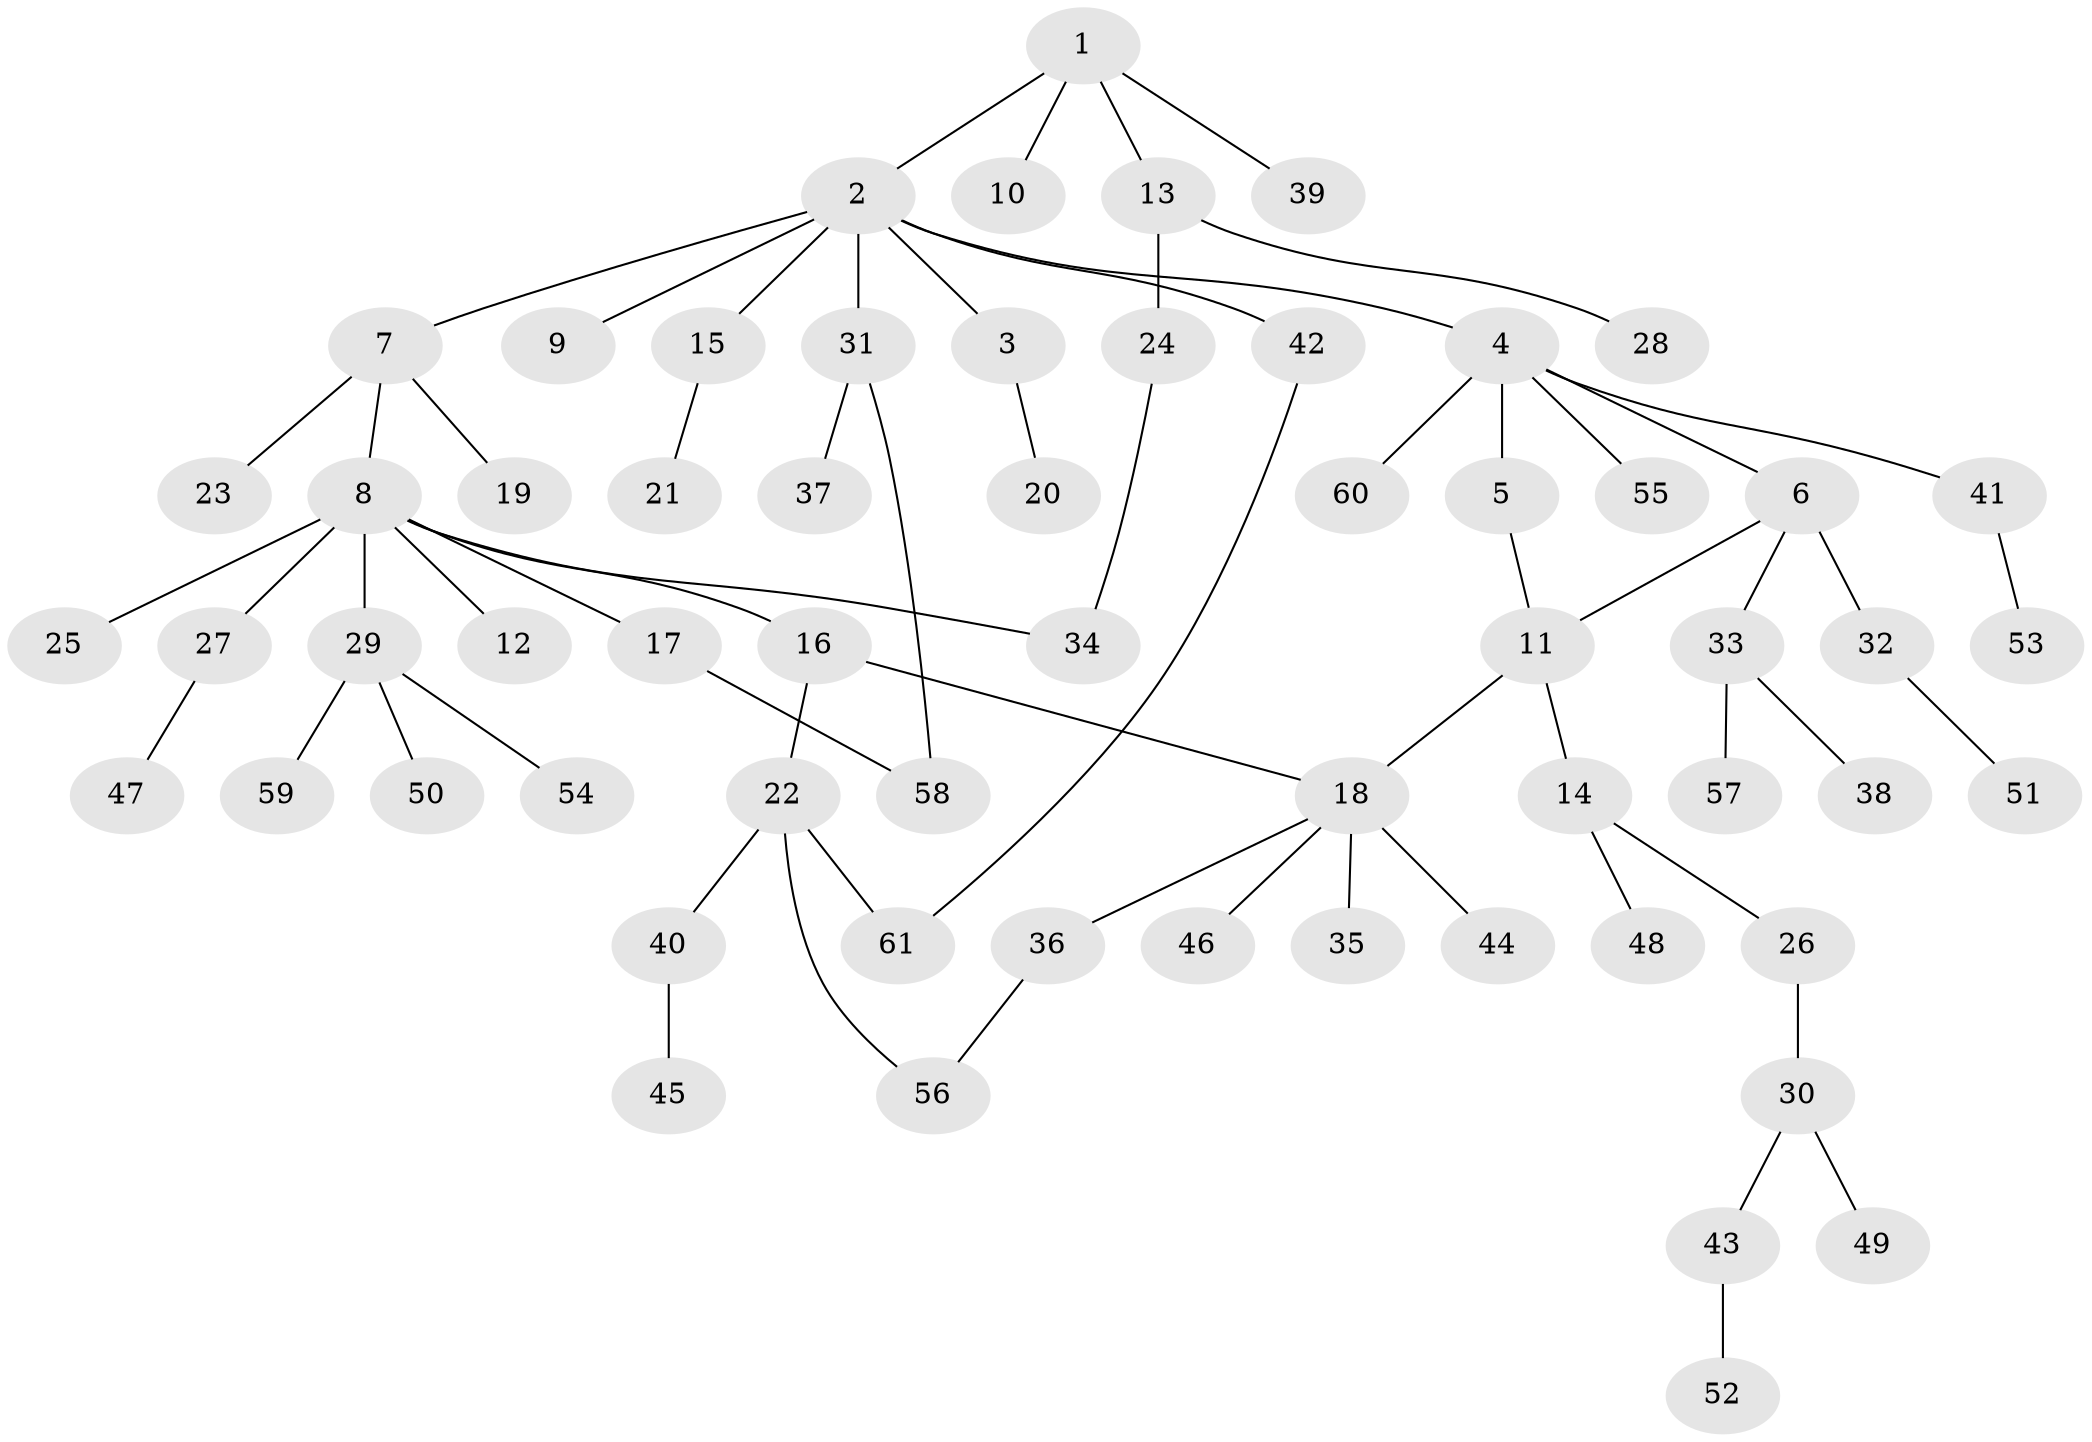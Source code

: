 // coarse degree distribution, {3: 0.175, 12: 0.025, 1: 0.55, 4: 0.05, 5: 0.05, 7: 0.025, 2: 0.125}
// Generated by graph-tools (version 1.1) at 2025/51/02/27/25 19:51:39]
// undirected, 61 vertices, 66 edges
graph export_dot {
graph [start="1"]
  node [color=gray90,style=filled];
  1;
  2;
  3;
  4;
  5;
  6;
  7;
  8;
  9;
  10;
  11;
  12;
  13;
  14;
  15;
  16;
  17;
  18;
  19;
  20;
  21;
  22;
  23;
  24;
  25;
  26;
  27;
  28;
  29;
  30;
  31;
  32;
  33;
  34;
  35;
  36;
  37;
  38;
  39;
  40;
  41;
  42;
  43;
  44;
  45;
  46;
  47;
  48;
  49;
  50;
  51;
  52;
  53;
  54;
  55;
  56;
  57;
  58;
  59;
  60;
  61;
  1 -- 2;
  1 -- 10;
  1 -- 13;
  1 -- 39;
  2 -- 3;
  2 -- 4;
  2 -- 7;
  2 -- 9;
  2 -- 15;
  2 -- 31;
  2 -- 42;
  3 -- 20;
  4 -- 5;
  4 -- 6;
  4 -- 41;
  4 -- 55;
  4 -- 60;
  5 -- 11;
  6 -- 11;
  6 -- 32;
  6 -- 33;
  7 -- 8;
  7 -- 19;
  7 -- 23;
  8 -- 12;
  8 -- 16;
  8 -- 17;
  8 -- 25;
  8 -- 27;
  8 -- 29;
  8 -- 34;
  11 -- 14;
  11 -- 18;
  13 -- 24;
  13 -- 28;
  14 -- 26;
  14 -- 48;
  15 -- 21;
  16 -- 22;
  16 -- 18;
  17 -- 58;
  18 -- 35;
  18 -- 36;
  18 -- 44;
  18 -- 46;
  22 -- 40;
  22 -- 56;
  22 -- 61;
  24 -- 34;
  26 -- 30;
  27 -- 47;
  29 -- 50;
  29 -- 54;
  29 -- 59;
  30 -- 43;
  30 -- 49;
  31 -- 37;
  31 -- 58;
  32 -- 51;
  33 -- 38;
  33 -- 57;
  36 -- 56;
  40 -- 45;
  41 -- 53;
  42 -- 61;
  43 -- 52;
}
